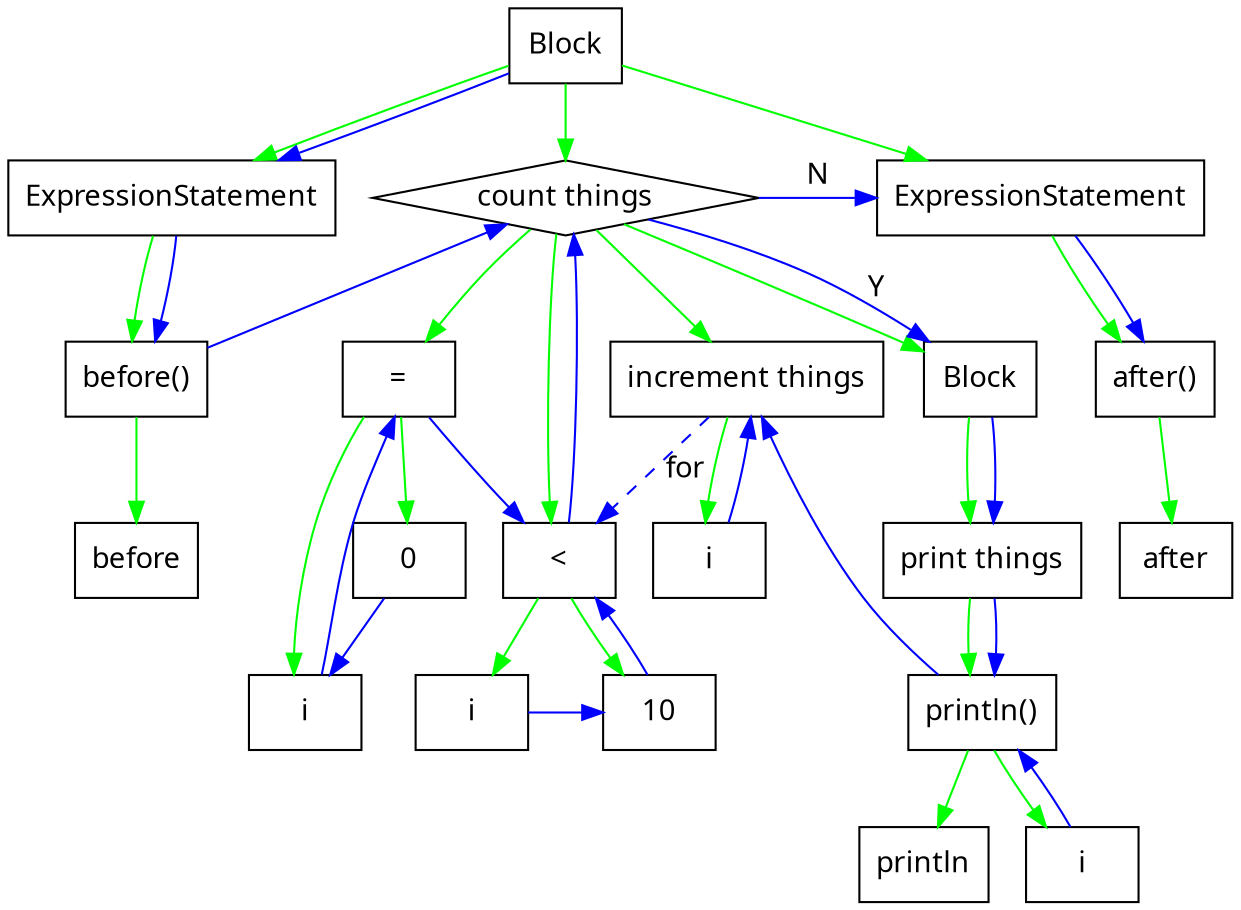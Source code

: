 digraph G_2 {
  node [
    shape = rect;
    fontname = "Handlee";
  ]
  edge [
    fontname = "Handlee";
  ]
  bgcolor = transparent;
  fontname = "Handlee";
  compound = true;
  s_61 [
    class = "block";
    label = "Block";
    fillcolor = white;
    style = filled;
  ];
  s_62 [
    class = "expressionStatement";
    label = "ExpressionStatement";
    fillcolor = white;
    style = filled;
  ];
  s_62_2 [
    class = "methodInvocation";
    label = "before()";
    fillcolor = white;
    style = filled;
  ];
  s_62_3 [
    class = "simpleName";
    label = "before";
    fillcolor = white;
    style = filled;
  ];
  for_63 [
    class = "for";
    label = "count things";
    fillcolor = white;
    shape = diamond;
    style = filled;
  ];
  s_63 [
    class = "assignment initialiser";
    label = "=";
    fillcolor = white;
    style = filled;
  ];
  s_63_2 [
    class = "simpleName";
    label = "i";
    fillcolor = white;
    style = filled;
  ];
  s_63_3 [
    class = "numberLiteral literal";
    label = "0";
    fillcolor = white;
    style = filled;
  ];
  s_63_4 [
    class = "expression infixExpression";
    label = "<";
    fillcolor = white;
    style = filled;
  ];
  s_63_5 [
    class = "simpleName";
    label = "i";
    fillcolor = white;
    style = filled;
  ];
  s_63_6 [
    class = "numberLiteral literal";
    label = "10";
    fillcolor = white;
    style = filled;
  ];
  s_63_7 [
    class = "postfixExpression updater";
    label = "increment things";
    fillcolor = white;
    style = filled;
  ];
  s_63_8 [
    class = "simpleName";
    label = "i";
    fillcolor = white;
    style = filled;
  ];
  s_63_9 [
    class = "block";
    label = "Block";
    fillcolor = white;
    style = filled;
  ];
  s_64 [
    class = "expressionStatement";
    label = "print things";
    fillcolor = white;
    style = filled;
  ];
  s_64_2 [
    class = "methodInvocation";
    label = "println()";
    fillcolor = white;
    style = filled;
  ];
  s_64_3 [
    class = "simpleName";
    label = "println";
    fillcolor = white;
    style = filled;
  ];
  s_64_4 [
    class = "simpleName";
    label = "i";
    fillcolor = white;
    style = filled;
  ];
  s_66 [
    class = "expressionStatement";
    label = "ExpressionStatement";
    fillcolor = white;
    style = filled;
  ];
  s_66_2 [
    class = "methodInvocation";
    label = "after()";
    fillcolor = white;
    style = filled;
  ];
  s_66_3 [
    class = "simpleName";
    label = "after";
    fillcolor = white;
    style = filled;
  ];
  s_61 -> s_62 [
    color = green;
  ];
  s_62 -> s_62_2 [
    color = green;
  ];
  s_62_2 -> s_62_3 [
    color = green;
  ];
  s_61 -> for_63 [
    color = green;
  ];
  for_63 -> s_63 [
    color = green;
  ];
  s_63 -> s_63_2 [
    color = green;
  ];
  s_63 -> s_63_3 [
    color = green;
  ];
  for_63 -> s_63_4 [
    color = green;
  ];
  s_63_4 -> s_63_5 [
    color = green;
  ];
  s_63_4 -> s_63_6 [
    color = green;
  ];
  for_63 -> s_63_7 [
    color = green;
  ];
  s_63_7 -> s_63_8 [
    color = green;
  ];
  for_63 -> s_63_9 [
    color = green;
  ];
  s_63_9 -> s_64 [
    color = green;
  ];
  s_64 -> s_64_2 [
    color = green;
  ];
  s_64_2 -> s_64_3 [
    color = green;
  ];
  s_64_2 -> s_64_4 [
    color = green;
  ];
  s_61 -> s_66 [
    color = green;
  ];
  s_66 -> s_66_2 [
    color = green;
  ];
  s_66_2 -> s_66_3 [
    color = green;
  ];
  s_61 -> s_62 [
    color = blue;
    constraint = false;
  ];
  s_62 -> s_62_2 [
    color = blue;
    constraint = false;
  ];
  s_62_2 -> for_63 [
    color = blue;
    constraint = false;
  ];
  s_63_3 -> s_63_2 [
    color = blue;
  ];
  s_63_2 -> s_63 [
    color = blue;
    constraint = false;
  ];
  s_63 -> s_63_4 [
    color = blue;
    constraint = false;
  ];
  s_63_5 -> s_63_6 [
    color = blue;
    constraint = false;
  ];
  s_63_6 -> s_63_4 [
    color = blue;
    constraint = false;
  ];
  s_63_4 -> for_63 [
    color = blue;
    constraint = false;
  ];
  for_63 -> s_63_9 [
    label="Y";
    color = blue;
    constraint = false;
  ];
  s_63_9 -> s_64 [
    color = blue;
    constraint = false;
  ];
  s_64 -> s_64_2 [
    color = blue;
    constraint = false;
  ];
  s_64_4 -> s_64_2 [
    color = blue;
    constraint = false;
  ];
  s_64_2 -> s_63_7 [
    color = blue;
    constraint = false;
  ];
  s_63_8 -> s_63_7 [
    color = blue;
    constraint = false;
  ];
  s_63_7 -> s_63_4 [
    label="for";
    color = blue;
    style = dashed;
  ];
  for_63 -> s_66 [
    label="N";
    color = blue;
    constraint = false;
  ];
  s_66 -> s_66_2 [
    color = blue;
    constraint = false;
  ];

}

